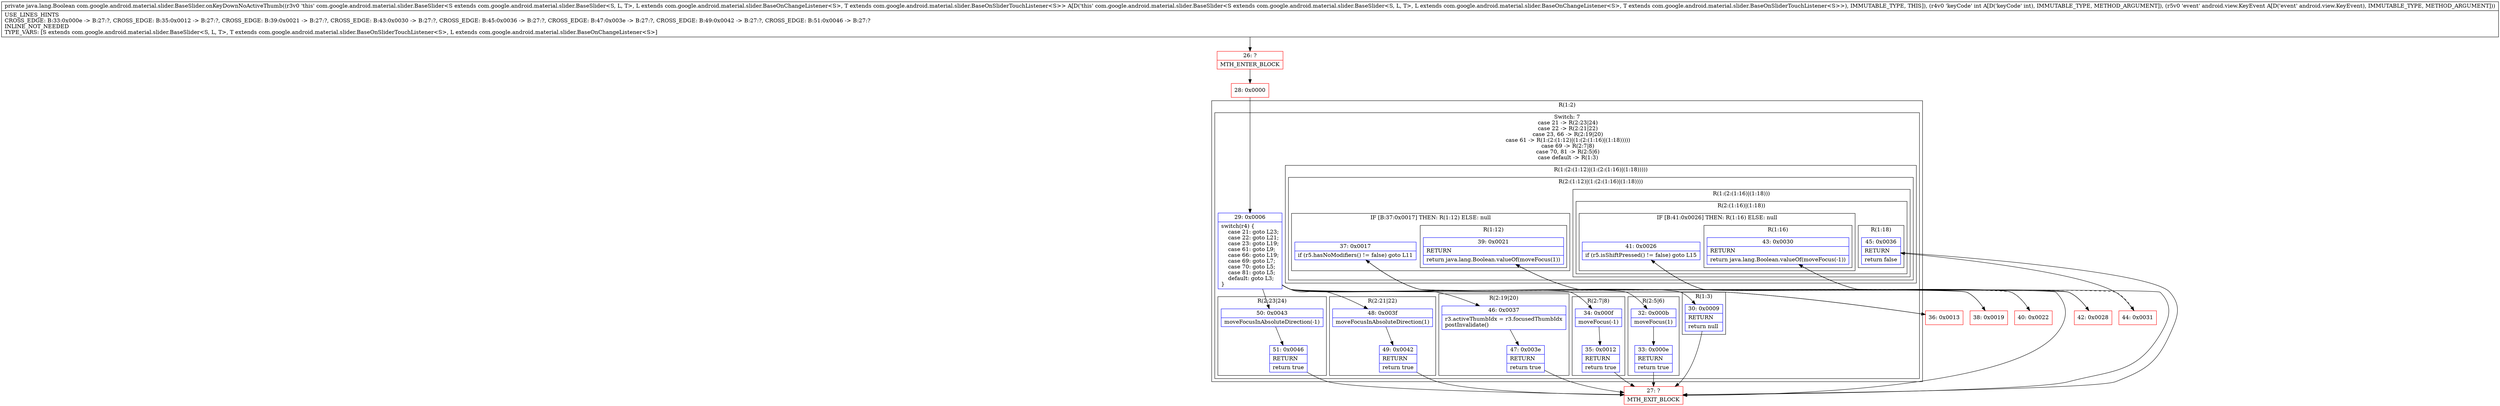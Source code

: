 digraph "CFG forcom.google.android.material.slider.BaseSlider.onKeyDownNoActiveThumb(ILandroid\/view\/KeyEvent;)Ljava\/lang\/Boolean;" {
subgraph cluster_Region_2033510159 {
label = "R(1:2)";
node [shape=record,color=blue];
subgraph cluster_SwitchRegion_1957650008 {
label = "Switch: 7
 case 21 -> R(2:23|24)
 case 22 -> R(2:21|22)
 case 23, 66 -> R(2:19|20)
 case 61 -> R(1:(2:(1:12)|(1:(2:(1:16)|(1:18)))))
 case 69 -> R(2:7|8)
 case 70, 81 -> R(2:5|6)
 case default -> R(1:3)";
node [shape=record,color=blue];
Node_29 [shape=record,label="{29\:\ 0x0006|switch(r4) \{\l    case 21: goto L23;\l    case 22: goto L21;\l    case 23: goto L19;\l    case 61: goto L9;\l    case 66: goto L19;\l    case 69: goto L7;\l    case 70: goto L5;\l    case 81: goto L5;\l    default: goto L3;\l\}\l}"];
subgraph cluster_Region_1047664049 {
label = "R(2:23|24)";
node [shape=record,color=blue];
Node_50 [shape=record,label="{50\:\ 0x0043|moveFocusInAbsoluteDirection(\-1)\l}"];
Node_51 [shape=record,label="{51\:\ 0x0046|RETURN\l|return true\l}"];
}
subgraph cluster_Region_1817816670 {
label = "R(2:21|22)";
node [shape=record,color=blue];
Node_48 [shape=record,label="{48\:\ 0x003f|moveFocusInAbsoluteDirection(1)\l}"];
Node_49 [shape=record,label="{49\:\ 0x0042|RETURN\l|return true\l}"];
}
subgraph cluster_Region_839594053 {
label = "R(2:19|20)";
node [shape=record,color=blue];
Node_46 [shape=record,label="{46\:\ 0x0037|r3.activeThumbIdx = r3.focusedThumbIdx\lpostInvalidate()\l}"];
Node_47 [shape=record,label="{47\:\ 0x003e|RETURN\l|return true\l}"];
}
subgraph cluster_Region_1020851650 {
label = "R(1:(2:(1:12)|(1:(2:(1:16)|(1:18)))))";
node [shape=record,color=blue];
subgraph cluster_Region_313106549 {
label = "R(2:(1:12)|(1:(2:(1:16)|(1:18))))";
node [shape=record,color=blue];
subgraph cluster_IfRegion_857986848 {
label = "IF [B:37:0x0017] THEN: R(1:12) ELSE: null";
node [shape=record,color=blue];
Node_37 [shape=record,label="{37\:\ 0x0017|if (r5.hasNoModifiers() != false) goto L11\l}"];
subgraph cluster_Region_1489063961 {
label = "R(1:12)";
node [shape=record,color=blue];
Node_39 [shape=record,label="{39\:\ 0x0021|RETURN\l|return java.lang.Boolean.valueOf(moveFocus(1))\l}"];
}
}
subgraph cluster_Region_600627238 {
label = "R(1:(2:(1:16)|(1:18)))";
node [shape=record,color=blue];
subgraph cluster_Region_2084138530 {
label = "R(2:(1:16)|(1:18))";
node [shape=record,color=blue];
subgraph cluster_IfRegion_1359887442 {
label = "IF [B:41:0x0026] THEN: R(1:16) ELSE: null";
node [shape=record,color=blue];
Node_41 [shape=record,label="{41\:\ 0x0026|if (r5.isShiftPressed() != false) goto L15\l}"];
subgraph cluster_Region_60682226 {
label = "R(1:16)";
node [shape=record,color=blue];
Node_43 [shape=record,label="{43\:\ 0x0030|RETURN\l|return java.lang.Boolean.valueOf(moveFocus(\-1))\l}"];
}
}
subgraph cluster_Region_1179982415 {
label = "R(1:18)";
node [shape=record,color=blue];
Node_45 [shape=record,label="{45\:\ 0x0036|RETURN\l|return false\l}"];
}
}
}
}
}
subgraph cluster_Region_1898587353 {
label = "R(2:7|8)";
node [shape=record,color=blue];
Node_34 [shape=record,label="{34\:\ 0x000f|moveFocus(\-1)\l}"];
Node_35 [shape=record,label="{35\:\ 0x0012|RETURN\l|return true\l}"];
}
subgraph cluster_Region_1374054914 {
label = "R(2:5|6)";
node [shape=record,color=blue];
Node_32 [shape=record,label="{32\:\ 0x000b|moveFocus(1)\l}"];
Node_33 [shape=record,label="{33\:\ 0x000e|RETURN\l|return true\l}"];
}
subgraph cluster_Region_1030290867 {
label = "R(1:3)";
node [shape=record,color=blue];
Node_30 [shape=record,label="{30\:\ 0x0009|RETURN\l|return null\l}"];
}
}
}
Node_26 [shape=record,color=red,label="{26\:\ ?|MTH_ENTER_BLOCK\l}"];
Node_28 [shape=record,color=red,label="{28\:\ 0x0000}"];
Node_27 [shape=record,color=red,label="{27\:\ ?|MTH_EXIT_BLOCK\l}"];
Node_36 [shape=record,color=red,label="{36\:\ 0x0013}"];
Node_38 [shape=record,color=red,label="{38\:\ 0x0019}"];
Node_40 [shape=record,color=red,label="{40\:\ 0x0022}"];
Node_42 [shape=record,color=red,label="{42\:\ 0x0028}"];
Node_44 [shape=record,color=red,label="{44\:\ 0x0031}"];
MethodNode[shape=record,label="{private java.lang.Boolean com.google.android.material.slider.BaseSlider.onKeyDownNoActiveThumb((r3v0 'this' com.google.android.material.slider.BaseSlider\<S extends com.google.android.material.slider.BaseSlider\<S, L, T\>, L extends com.google.android.material.slider.BaseOnChangeListener\<S\>, T extends com.google.android.material.slider.BaseOnSliderTouchListener\<S\>\> A[D('this' com.google.android.material.slider.BaseSlider\<S extends com.google.android.material.slider.BaseSlider\<S, L, T\>, L extends com.google.android.material.slider.BaseOnChangeListener\<S\>, T extends com.google.android.material.slider.BaseOnSliderTouchListener\<S\>\>), IMMUTABLE_TYPE, THIS]), (r4v0 'keyCode' int A[D('keyCode' int), IMMUTABLE_TYPE, METHOD_ARGUMENT]), (r5v0 'event' android.view.KeyEvent A[D('event' android.view.KeyEvent), IMMUTABLE_TYPE, METHOD_ARGUMENT]))  | USE_LINES_HINTS\lCROSS_EDGE: B:33:0x000e \-\> B:27:?, CROSS_EDGE: B:35:0x0012 \-\> B:27:?, CROSS_EDGE: B:39:0x0021 \-\> B:27:?, CROSS_EDGE: B:43:0x0030 \-\> B:27:?, CROSS_EDGE: B:45:0x0036 \-\> B:27:?, CROSS_EDGE: B:47:0x003e \-\> B:27:?, CROSS_EDGE: B:49:0x0042 \-\> B:27:?, CROSS_EDGE: B:51:0x0046 \-\> B:27:?\lINLINE_NOT_NEEDED\lTYPE_VARS: [S extends com.google.android.material.slider.BaseSlider\<S, L, T\>, T extends com.google.android.material.slider.BaseOnSliderTouchListener\<S\>, L extends com.google.android.material.slider.BaseOnChangeListener\<S\>]\l}"];
MethodNode -> Node_26;Node_29 -> Node_30;
Node_29 -> Node_32;
Node_29 -> Node_34;
Node_29 -> Node_36;
Node_29 -> Node_46;
Node_29 -> Node_48;
Node_29 -> Node_50;
Node_50 -> Node_51;
Node_51 -> Node_27;
Node_48 -> Node_49;
Node_49 -> Node_27;
Node_46 -> Node_47;
Node_47 -> Node_27;
Node_37 -> Node_38;
Node_37 -> Node_40[style=dashed];
Node_39 -> Node_27;
Node_41 -> Node_42;
Node_41 -> Node_44[style=dashed];
Node_43 -> Node_27;
Node_45 -> Node_27;
Node_34 -> Node_35;
Node_35 -> Node_27;
Node_32 -> Node_33;
Node_33 -> Node_27;
Node_30 -> Node_27;
Node_26 -> Node_28;
Node_28 -> Node_29;
Node_36 -> Node_37;
Node_38 -> Node_39;
Node_40 -> Node_41;
Node_42 -> Node_43;
Node_44 -> Node_45;
}


